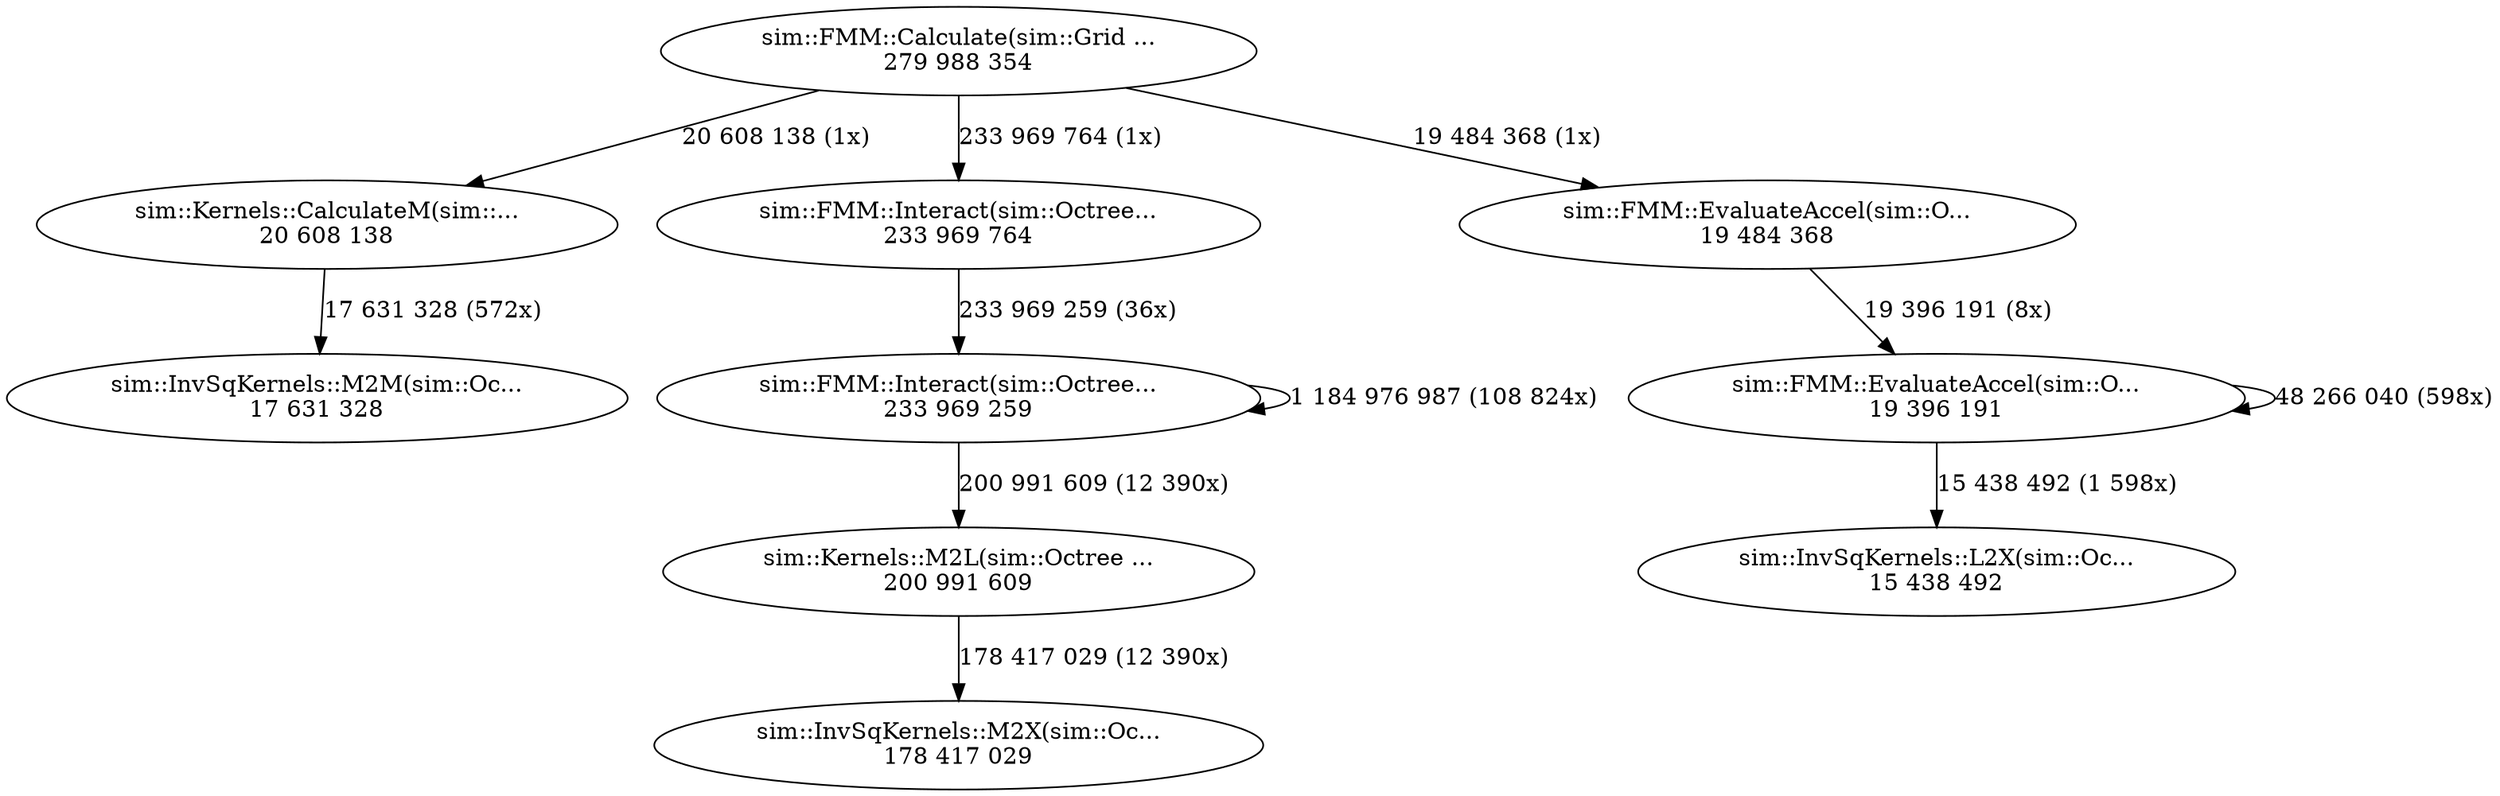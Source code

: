 digraph "callgraph" {
  F5c73afe55a18 [label="sim::Kernels::CalculateM(sim::...\n20 608 138"];
  F5c73afe562c8 [label="sim::InvSqKernels::M2M(sim::Oc...\n17 631 328"];
  F5c73afe590f8 [label="sim::FMM::Interact(sim::Octree...\n233 969 764"];
  F5c73afe5ba38 [label="sim::FMM::Interact(sim::Octree...\n233 969 259"];
  F5c73afe5ca68 [label="sim::Kernels::M2L(sim::Octree ...\n200 991 609"];
  F5c73afe644d8 [label="sim::FMM::Calculate(sim::Grid ...\n279 988 354"];
  F5c73afe68148 [label="sim::InvSqKernels::M2X(sim::Oc...\n178 417 029"];
  F5c73afe6ce98 [label="sim::FMM::EvaluateAccel(sim::O...\n19 484 368"];
  F5c73afe6e258 [label="sim::InvSqKernels::L2X(sim::Oc...\n15 438 492"];
  F5c73afe751f8 [label="sim::FMM::EvaluateAccel(sim::O...\n19 396 191"];
  F5c73afe55a18 -> F5c73afe562c8 [weight=2,label="17 631 328 (572x)"];
  F5c73afe590f8 -> F5c73afe5ba38 [weight=2,label="233 969 259 (36x)"];
  F5c73afe5ba38 -> F5c73afe5ba38 [weight=3,label="1 184 976 987 (108 824x)"];
  F5c73afe5ba38 -> F5c73afe5ca68 [weight=2,label="200 991 609 (12 390x)"];
  F5c73afe5ca68 -> F5c73afe68148 [weight=2,label="178 417 029 (12 390x)"];
  F5c73afe644d8 -> F5c73afe55a18 [weight=2,label="20 608 138 (1x)"];
  F5c73afe644d8 -> F5c73afe590f8 [weight=2,label="233 969 764 (1x)"];
  F5c73afe644d8 -> F5c73afe6ce98 [weight=2,label="19 484 368 (1x)"];
  F5c73afe6ce98 -> F5c73afe751f8 [weight=2,label="19 396 191 (8x)"];
  F5c73afe751f8 -> F5c73afe6e258 [weight=2,label="15 438 492 (1 598x)"];
  F5c73afe751f8 -> F5c73afe751f8 [weight=2,label="48 266 040 (598x)"];
}
